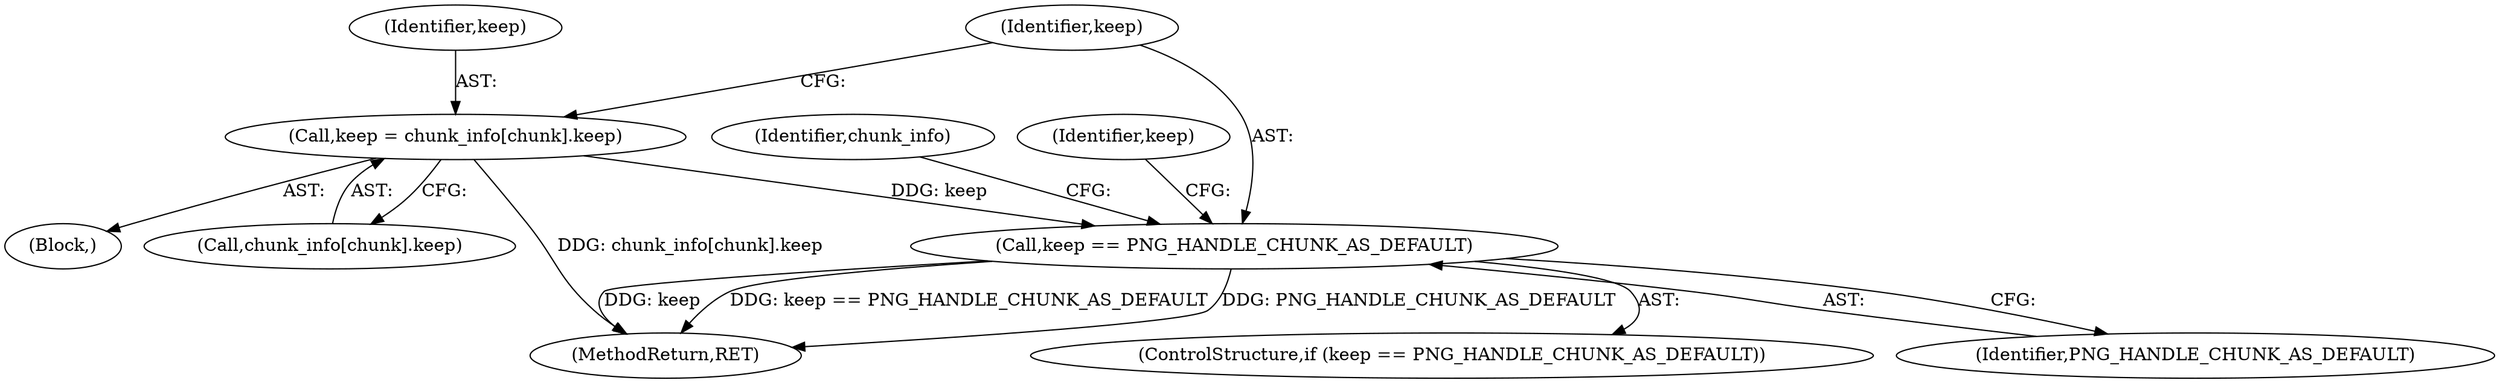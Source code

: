 digraph "0_Android_9d4853418ab2f754c2b63e091c29c5529b8b86ca_33@array" {
"1000133" [label="(Call,keep = chunk_info[chunk].keep)"];
"1000141" [label="(Call,keep == PNG_HANDLE_CHUNK_AS_DEFAULT)"];
"1000230" [label="(MethodReturn,RET)"];
"1000133" [label="(Call,keep = chunk_info[chunk].keep)"];
"1000134" [label="(Identifier,keep)"];
"1000132" [label="(Block,)"];
"1000141" [label="(Call,keep == PNG_HANDLE_CHUNK_AS_DEFAULT)"];
"1000140" [label="(ControlStructure,if (keep == PNG_HANDLE_CHUNK_AS_DEFAULT))"];
"1000161" [label="(Identifier,keep)"];
"1000142" [label="(Identifier,keep)"];
"1000148" [label="(Identifier,chunk_info)"];
"1000135" [label="(Call,chunk_info[chunk].keep)"];
"1000143" [label="(Identifier,PNG_HANDLE_CHUNK_AS_DEFAULT)"];
"1000133" -> "1000132"  [label="AST: "];
"1000133" -> "1000135"  [label="CFG: "];
"1000134" -> "1000133"  [label="AST: "];
"1000135" -> "1000133"  [label="AST: "];
"1000142" -> "1000133"  [label="CFG: "];
"1000133" -> "1000230"  [label="DDG: chunk_info[chunk].keep"];
"1000133" -> "1000141"  [label="DDG: keep"];
"1000141" -> "1000140"  [label="AST: "];
"1000141" -> "1000143"  [label="CFG: "];
"1000142" -> "1000141"  [label="AST: "];
"1000143" -> "1000141"  [label="AST: "];
"1000148" -> "1000141"  [label="CFG: "];
"1000161" -> "1000141"  [label="CFG: "];
"1000141" -> "1000230"  [label="DDG: keep"];
"1000141" -> "1000230"  [label="DDG: keep == PNG_HANDLE_CHUNK_AS_DEFAULT"];
"1000141" -> "1000230"  [label="DDG: PNG_HANDLE_CHUNK_AS_DEFAULT"];
}

